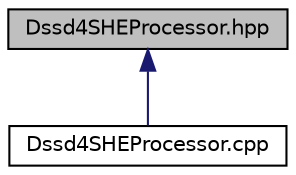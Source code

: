 digraph "Dssd4SHEProcessor.hpp"
{
  edge [fontname="Helvetica",fontsize="10",labelfontname="Helvetica",labelfontsize="10"];
  node [fontname="Helvetica",fontsize="10",shape=record];
  Node1 [label="Dssd4SHEProcessor.hpp",height=0.2,width=0.4,color="black", fillcolor="grey75", style="filled", fontcolor="black"];
  Node1 -> Node2 [dir="back",color="midnightblue",fontsize="10",style="solid",fontname="Helvetica"];
  Node2 [label="Dssd4SHEProcessor.cpp",height=0.2,width=0.4,color="black", fillcolor="white", style="filled",URL="$d1/d8f/_dssd4_s_h_e_processor_8cpp.html"];
}

